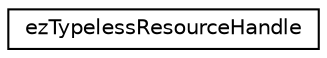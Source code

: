 digraph "Graphical Class Hierarchy"
{
 // LATEX_PDF_SIZE
  edge [fontname="Helvetica",fontsize="10",labelfontname="Helvetica",labelfontsize="10"];
  node [fontname="Helvetica",fontsize="10",shape=record];
  rankdir="LR";
  Node0 [label="ezTypelessResourceHandle",height=0.2,width=0.4,color="black", fillcolor="white", style="filled",URL="$d8/dac/classez_typeless_resource_handle.htm",tooltip="The typeless implementation of resource handles. A typed interface is provided by ezTypedResourceHand..."];
}
